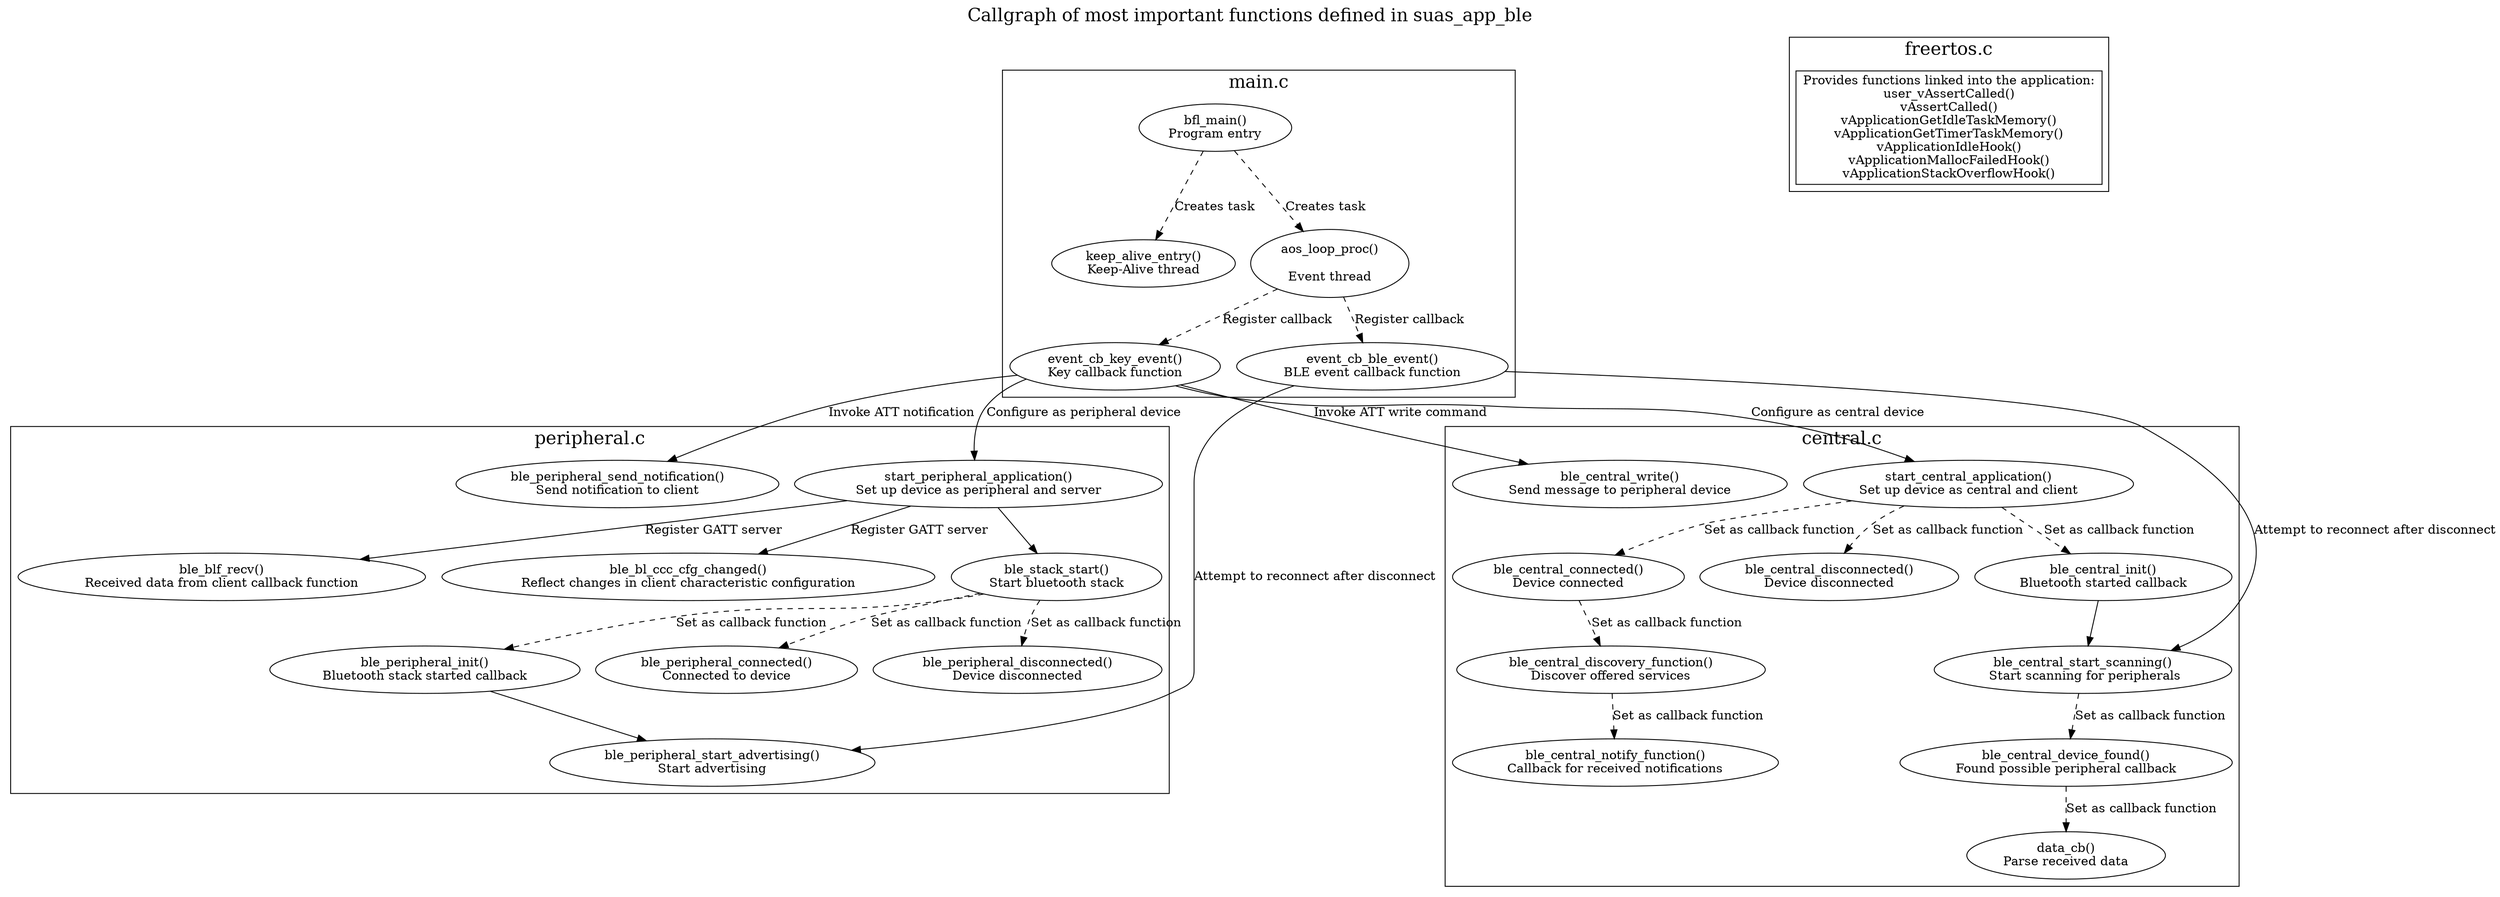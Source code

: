 digraph {
    labelloc="t";
    label="Callgraph of most important functions defined in suas_app_ble";
    fontsize=20;

    subgraph cluster_main {
        label="main.c";
        main [label="bfl_main()\nProgram entry"];
        keep_alive_entry [label="keep_alive_entry()\nKeep-Alive thread"];
        aos_loop_proc [label="aos_loop_proc()\r\nEvent thread"];
        event_cb_key_event [label="event_cb_key_event()\nKey callback function"];
        event_cb_ble_event [label="event_cb_ble_event()\nBLE event callback function"];
    }

    subgraph cluster_central {
        label="central.c";
        ble_central_write [label="ble_central_write()\nSend message to peripheral device"];
        ble_central_notify_function [label="ble_central_notify_function()\nCallback for received notifications"];
        ble_central_discovery_function [label="ble_central_discovery_function()\nDiscover offered services"];
        ble_central_connected [label="ble_central_connected()\nDevice connected"];
        ble_central_disconnected [label="ble_central_disconnected()\nDevice disconnected"];
        data_cb [label="data_cb()\nParse received data"];
        ble_central_device_found [label="ble_central_device_found()\nFound possible peripheral callback"];
        ble_central_start_scanning [label="ble_central_start_scanning()\n Start scanning for peripherals"];
        ble_central_init [label="ble_central_init()\nBluetooth started callback"];
        start_central_application [label="start_central_application()\nSet up device as central and client"];
    }

    subgraph cluster_peripheral {
        label="peripheral.c";
        ble_peripheral_send_notification [label="ble_peripheral_send_notification()\nSend notification to client"];
        ble_blf_recv [label="ble_blf_recv()\nReceived data from client callback function"];
        ble_bl_ccc_cfg_changed [label="ble_bl_ccc_cfg_changed()\nReflect changes in client characteristic configuration"];
        ble_peripheral_start_advertising [label="ble_peripheral_start_advertising()\nStart advertising"]
        ble_peripheral_init [label="ble_peripheral_init()\nBluetooth stack started callback"];
        ble_peripheral_connected [label="ble_peripheral_connected()\nConnected to device"];
        ble_peripheral_disconnected [label="ble_peripheral_disconnected()\nDevice disconnected"];
        ble_stack_start [label="ble_stack_start()\nStart bluetooth stack"];
        start_peripheral_application [label="start_peripheral_application()\nSet up device as peripheral and server"];
    }

    subgraph cluster_freertos {
        label="freertos.c";
        "Provides functions linked into the application:\nuser_vAssertCalled()\nvAssertCalled()\nvApplicationGetIdleTaskMemory()\nvApplicationGetTimerTaskMemory()\nvApplicationIdleHook()\nvApplicationMallocFailedHook()\nvApplicationStackOverflowHook()" [labeljust=l,shape=rect];
    }

    main -> keep_alive_entry [label="Creates task",style="dashed"];
    main -> aos_loop_proc [label="Creates task",style="dashed"];
    aos_loop_proc -> event_cb_key_event [label="Register callback", style="dashed"];
    aos_loop_proc -> event_cb_ble_event [label="Register callback", style="dashed"];
    event_cb_ble_event -> ble_central_start_scanning [label="Attempt to reconnect after disconnect"];
    event_cb_ble_event -> ble_peripheral_start_advertising [label="Attempt to reconnect after disconnect"];
    event_cb_key_event -> start_peripheral_application [label="Configure as peripheral device"];
    event_cb_key_event -> start_central_application [label="Configure as central device"];
    event_cb_key_event -> ble_central_write [label="Invoke ATT write command"];
    event_cb_key_event -> ble_peripheral_send_notification [label="Invoke ATT notification"];
    start_peripheral_application -> ble_stack_start;
    ble_stack_start -> ble_peripheral_init [label="Set as callback function",style="dashed"];
    ble_stack_start -> ble_peripheral_connected [label="Set as callback function",style="dashed"];
    ble_stack_start -> ble_peripheral_disconnected [label="Set as callback function",style="dashed"];
    ble_peripheral_init -> ble_peripheral_start_advertising;
    start_peripheral_application -> ble_bl_ccc_cfg_changed [label="Register GATT server"];
    start_peripheral_application -> ble_blf_recv [label="Register GATT server"];
    start_central_application -> ble_central_init [label="Set as callback function", style="dashed"];
    start_central_application -> ble_central_connected [label="Set as callback function", style="dashed"];
    start_central_application -> ble_central_disconnected [label="Set as callback function", style="dashed"];
    ble_central_init -> ble_central_start_scanning;
    ble_central_start_scanning -> ble_central_device_found [label="Set as callback function", style="dashed"];
    ble_central_device_found -> data_cb [label="Set as callback function", style="dashed"];
    ble_central_connected -> ble_central_discovery_function [label="Set as callback function", style="dashed"];
    ble_central_discovery_function -> ble_central_notify_function [label="Set as callback function", style="dashed"];
}